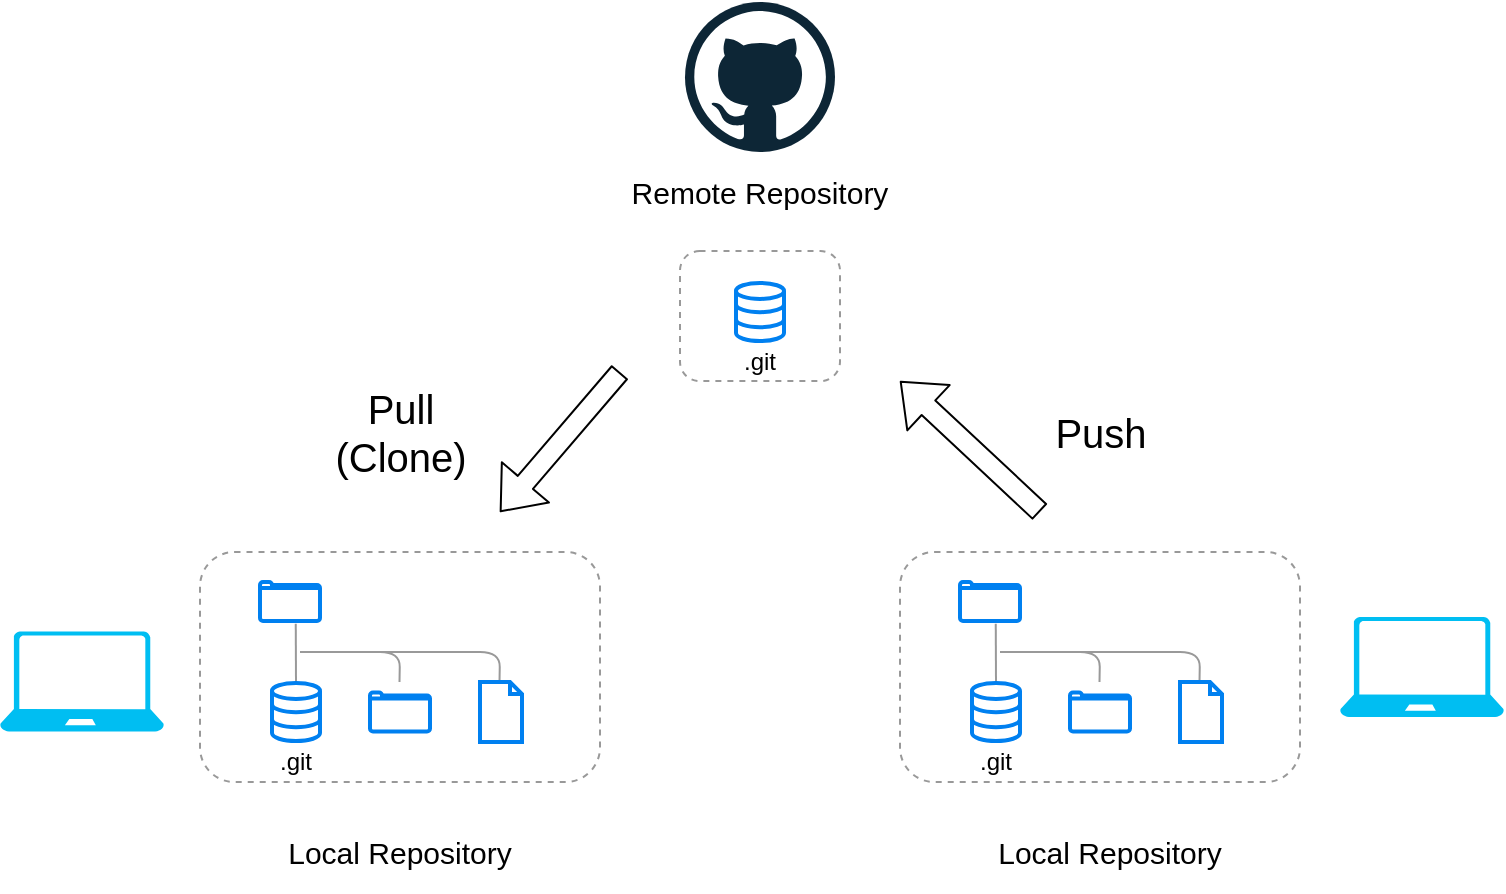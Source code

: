 <mxfile>
    <diagram id="0nmvTfrTeX1Rg3ekf0Fh" name="Page-1">
        <mxGraphModel dx="1315" dy="634" grid="1" gridSize="10" guides="1" tooltips="1" connect="1" arrows="1" fold="1" page="1" pageScale="1" pageWidth="850" pageHeight="1100" math="0" shadow="0">
            <root>
                <mxCell id="0"/>
                <mxCell id="1" parent="0"/>
                <mxCell id="2" value="" style="rounded=1;whiteSpace=wrap;html=1;fontSize=16;strokeColor=#999999;dashed=1;fillColor=none;" vertex="1" parent="1">
                    <mxGeometry x="120" y="590" width="200" height="115" as="geometry"/>
                </mxCell>
                <mxCell id="3" value="" style="html=1;verticalLabelPosition=bottom;align=center;labelBackgroundColor=#ffffff;verticalAlign=top;strokeWidth=2;strokeColor=#0080F0;shadow=0;dashed=0;shape=mxgraph.ios7.icons.folder;fontSize=16;fillColor=none;" vertex="1" parent="1">
                    <mxGeometry x="150" y="605" width="30" height="19.5" as="geometry"/>
                </mxCell>
                <mxCell id="6" value="" style="endArrow=none;html=1;fontSize=16;entryX=0.596;entryY=1.071;entryDx=0;entryDy=0;entryPerimeter=0;strokeColor=#999999;" edge="1" parent="1" target="3">
                    <mxGeometry width="50" height="50" relative="1" as="geometry">
                        <mxPoint x="168" y="655" as="sourcePoint"/>
                        <mxPoint x="210" y="595" as="targetPoint"/>
                    </mxGeometry>
                </mxCell>
                <mxCell id="7" value="" style="endArrow=none;html=1;fontSize=16;strokeColor=#999999;" edge="1" parent="1">
                    <mxGeometry width="50" height="50" relative="1" as="geometry">
                        <mxPoint x="170" y="640" as="sourcePoint"/>
                        <mxPoint x="219.75" y="655" as="targetPoint"/>
                        <Array as="points">
                            <mxPoint x="220" y="640"/>
                        </Array>
                    </mxGeometry>
                </mxCell>
                <mxCell id="8" value="" style="endArrow=none;html=1;fontSize=16;strokeColor=#999999;" edge="1" parent="1">
                    <mxGeometry width="50" height="50" relative="1" as="geometry">
                        <mxPoint x="200" y="640" as="sourcePoint"/>
                        <mxPoint x="269.75" y="655" as="targetPoint"/>
                        <Array as="points">
                            <mxPoint x="270" y="640"/>
                        </Array>
                    </mxGeometry>
                </mxCell>
                <mxCell id="9" value="" style="html=1;verticalLabelPosition=bottom;align=center;labelBackgroundColor=#ffffff;verticalAlign=top;strokeWidth=2;strokeColor=#0080F0;shadow=0;dashed=0;shape=mxgraph.ios7.icons.document;fontSize=16;fillColor=none;" vertex="1" parent="1">
                    <mxGeometry x="260" y="655" width="21" height="30" as="geometry"/>
                </mxCell>
                <mxCell id="11" value="" style="html=1;verticalLabelPosition=bottom;align=center;labelBackgroundColor=#ffffff;verticalAlign=top;strokeWidth=2;strokeColor=#0080F0;shadow=0;dashed=0;shape=mxgraph.ios7.icons.data;" vertex="1" parent="1">
                    <mxGeometry x="156" y="655.45" width="24" height="29.1" as="geometry"/>
                </mxCell>
                <mxCell id="12" value=".git" style="text;html=1;strokeColor=none;fillColor=none;align=center;verticalAlign=middle;whiteSpace=wrap;rounded=0;" vertex="1" parent="1">
                    <mxGeometry x="148" y="684.55" width="40" height="20" as="geometry"/>
                </mxCell>
                <mxCell id="13" value="" style="html=1;verticalLabelPosition=bottom;align=center;labelBackgroundColor=#ffffff;verticalAlign=top;strokeWidth=2;strokeColor=#0080F0;shadow=0;dashed=0;shape=mxgraph.ios7.icons.folder;fontSize=16;fillColor=none;" vertex="1" parent="1">
                    <mxGeometry x="205" y="660.25" width="30" height="19.5" as="geometry"/>
                </mxCell>
                <mxCell id="14" value="" style="rounded=1;whiteSpace=wrap;html=1;fontSize=16;strokeColor=#999999;dashed=1;fillColor=none;" vertex="1" parent="1">
                    <mxGeometry x="470" y="590" width="200" height="115" as="geometry"/>
                </mxCell>
                <mxCell id="15" value="" style="html=1;verticalLabelPosition=bottom;align=center;labelBackgroundColor=#ffffff;verticalAlign=top;strokeWidth=2;strokeColor=#0080F0;shadow=0;dashed=0;shape=mxgraph.ios7.icons.folder;fontSize=16;fillColor=none;" vertex="1" parent="1">
                    <mxGeometry x="500" y="605" width="30" height="19.5" as="geometry"/>
                </mxCell>
                <mxCell id="16" value="" style="endArrow=none;html=1;fontSize=16;entryX=0.596;entryY=1.071;entryDx=0;entryDy=0;entryPerimeter=0;strokeColor=#999999;" edge="1" parent="1" target="15">
                    <mxGeometry width="50" height="50" relative="1" as="geometry">
                        <mxPoint x="518" y="655" as="sourcePoint"/>
                        <mxPoint x="560" y="595" as="targetPoint"/>
                    </mxGeometry>
                </mxCell>
                <mxCell id="17" value="" style="endArrow=none;html=1;fontSize=16;strokeColor=#999999;" edge="1" parent="1">
                    <mxGeometry width="50" height="50" relative="1" as="geometry">
                        <mxPoint x="520" y="640" as="sourcePoint"/>
                        <mxPoint x="569.75" y="655" as="targetPoint"/>
                        <Array as="points">
                            <mxPoint x="570" y="640"/>
                        </Array>
                    </mxGeometry>
                </mxCell>
                <mxCell id="18" value="" style="endArrow=none;html=1;fontSize=16;strokeColor=#999999;" edge="1" parent="1">
                    <mxGeometry width="50" height="50" relative="1" as="geometry">
                        <mxPoint x="550" y="640" as="sourcePoint"/>
                        <mxPoint x="619.75" y="655" as="targetPoint"/>
                        <Array as="points">
                            <mxPoint x="620" y="640"/>
                        </Array>
                    </mxGeometry>
                </mxCell>
                <mxCell id="19" value="" style="html=1;verticalLabelPosition=bottom;align=center;labelBackgroundColor=#ffffff;verticalAlign=top;strokeWidth=2;strokeColor=#0080F0;shadow=0;dashed=0;shape=mxgraph.ios7.icons.document;fontSize=16;fillColor=none;" vertex="1" parent="1">
                    <mxGeometry x="610" y="655" width="21" height="30" as="geometry"/>
                </mxCell>
                <mxCell id="20" value="" style="html=1;verticalLabelPosition=bottom;align=center;labelBackgroundColor=#ffffff;verticalAlign=top;strokeWidth=2;strokeColor=#0080F0;shadow=0;dashed=0;shape=mxgraph.ios7.icons.data;" vertex="1" parent="1">
                    <mxGeometry x="506" y="655.45" width="24" height="29.1" as="geometry"/>
                </mxCell>
                <mxCell id="21" value=".git" style="text;html=1;strokeColor=none;fillColor=none;align=center;verticalAlign=middle;whiteSpace=wrap;rounded=0;" vertex="1" parent="1">
                    <mxGeometry x="498" y="684.55" width="40" height="20" as="geometry"/>
                </mxCell>
                <mxCell id="22" value="" style="html=1;verticalLabelPosition=bottom;align=center;labelBackgroundColor=#ffffff;verticalAlign=top;strokeWidth=2;strokeColor=#0080F0;shadow=0;dashed=0;shape=mxgraph.ios7.icons.folder;fontSize=16;fillColor=none;" vertex="1" parent="1">
                    <mxGeometry x="555" y="660.25" width="30" height="19.5" as="geometry"/>
                </mxCell>
                <mxCell id="23" value="" style="rounded=1;whiteSpace=wrap;html=1;fontSize=16;strokeColor=#999999;dashed=1;fillColor=none;" vertex="1" parent="1">
                    <mxGeometry x="360" y="439.55" width="80" height="65" as="geometry"/>
                </mxCell>
                <mxCell id="29" value="" style="html=1;verticalLabelPosition=bottom;align=center;labelBackgroundColor=#ffffff;verticalAlign=top;strokeWidth=2;strokeColor=#0080F0;shadow=0;dashed=0;shape=mxgraph.ios7.icons.data;" vertex="1" parent="1">
                    <mxGeometry x="388" y="455.45" width="24" height="29.1" as="geometry"/>
                </mxCell>
                <mxCell id="30" value=".git" style="text;html=1;strokeColor=none;fillColor=none;align=center;verticalAlign=middle;whiteSpace=wrap;rounded=0;" vertex="1" parent="1">
                    <mxGeometry x="380" y="484.55" width="40" height="20" as="geometry"/>
                </mxCell>
                <mxCell id="34" value="" style="shape=flexArrow;endArrow=classic;html=1;" edge="1" parent="1">
                    <mxGeometry width="50" height="50" relative="1" as="geometry">
                        <mxPoint x="540" y="570" as="sourcePoint"/>
                        <mxPoint x="470" y="504.55" as="targetPoint"/>
                    </mxGeometry>
                </mxCell>
                <mxCell id="35" value="" style="shape=flexArrow;endArrow=classic;html=1;" edge="1" parent="1">
                    <mxGeometry width="50" height="50" relative="1" as="geometry">
                        <mxPoint x="330" y="500" as="sourcePoint"/>
                        <mxPoint x="270" y="570" as="targetPoint"/>
                    </mxGeometry>
                </mxCell>
                <mxCell id="36" value="Pull (Clone)" style="text;html=1;strokeColor=none;fillColor=none;align=center;verticalAlign=middle;whiteSpace=wrap;rounded=0;fontSize=20;" vertex="1" parent="1">
                    <mxGeometry x="187.5" y="510" width="65" height="40" as="geometry"/>
                </mxCell>
                <mxCell id="37" value="Push" style="text;html=1;strokeColor=none;fillColor=none;align=center;verticalAlign=middle;whiteSpace=wrap;rounded=0;fontSize=20;" vertex="1" parent="1">
                    <mxGeometry x="537.5" y="510" width="65" height="40" as="geometry"/>
                </mxCell>
                <mxCell id="38" value="Local Repository" style="text;html=1;strokeColor=none;fillColor=none;align=center;verticalAlign=middle;whiteSpace=wrap;rounded=0;fontSize=15;" vertex="1" parent="1">
                    <mxGeometry x="145" y="720" width="150" height="40" as="geometry"/>
                </mxCell>
                <mxCell id="40" value="Local Repository" style="text;html=1;strokeColor=none;fillColor=none;align=center;verticalAlign=middle;whiteSpace=wrap;rounded=0;fontSize=15;" vertex="1" parent="1">
                    <mxGeometry x="500" y="720" width="150" height="40" as="geometry"/>
                </mxCell>
                <mxCell id="41" value="Remote Repository" style="text;html=1;strokeColor=none;fillColor=none;align=center;verticalAlign=middle;whiteSpace=wrap;rounded=0;fontSize=15;" vertex="1" parent="1">
                    <mxGeometry x="325" y="390" width="150" height="40" as="geometry"/>
                </mxCell>
                <mxCell id="42" value="" style="dashed=0;outlineConnect=0;html=1;align=center;labelPosition=center;verticalLabelPosition=bottom;verticalAlign=top;shape=mxgraph.weblogos.github;fontSize=15;" vertex="1" parent="1">
                    <mxGeometry x="362.5" y="315" width="75" height="75" as="geometry"/>
                </mxCell>
                <mxCell id="43" value="" style="verticalLabelPosition=bottom;html=1;verticalAlign=top;align=center;strokeColor=none;fillColor=#00BEF2;shape=mxgraph.azure.laptop;pointerEvents=1;fontSize=15;" vertex="1" parent="1">
                    <mxGeometry x="20" y="629.75" width="82" height="50" as="geometry"/>
                </mxCell>
                <mxCell id="44" value="" style="verticalLabelPosition=bottom;html=1;verticalAlign=top;align=center;strokeColor=none;fillColor=#00BEF2;shape=mxgraph.azure.laptop;pointerEvents=1;fontSize=15;" vertex="1" parent="1">
                    <mxGeometry x="690" y="622.5" width="82" height="50" as="geometry"/>
                </mxCell>
            </root>
        </mxGraphModel>
    </diagram>
</mxfile>